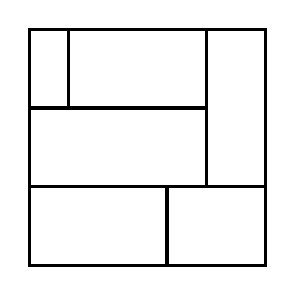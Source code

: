 \begin{tikzpicture}[very thick, scale=.5]
    \draw (0,4) rectangle (1,6);
    \draw (1,4) rectangle (9/2,6);
    \draw (0,2) rectangle (9/2,4);
    \draw (9/2,2) rectangle (6,6);
    \draw (0,0) rectangle (7/2,2);
    \draw (7/2,0) rectangle (6,2);
\end{tikzpicture}
